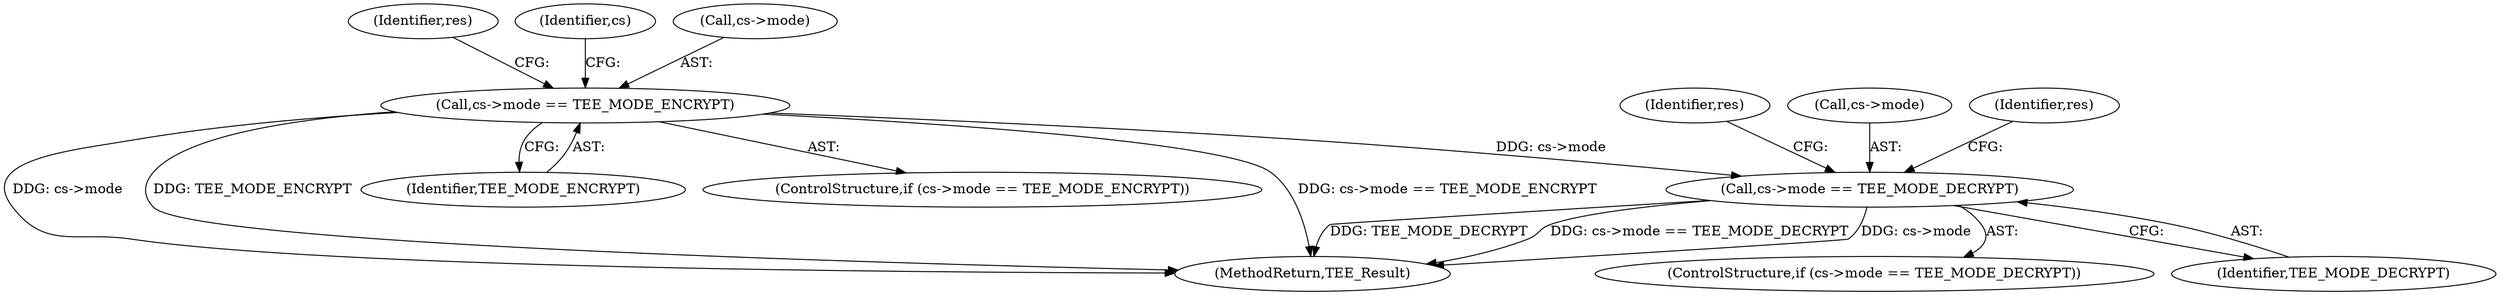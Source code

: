 digraph "0_optee_os_70697bf3c5dc3d201341b01a1a8e5bc6d2fb48f8@pointer" {
"1000294" [label="(Call,cs->mode == TEE_MODE_DECRYPT)"];
"1000275" [label="(Call,cs->mode == TEE_MODE_ENCRYPT)"];
"1000294" [label="(Call,cs->mode == TEE_MODE_DECRYPT)"];
"1000293" [label="(ControlStructure,if (cs->mode == TEE_MODE_DECRYPT))"];
"1000301" [label="(Identifier,res)"];
"1000274" [label="(ControlStructure,if (cs->mode == TEE_MODE_ENCRYPT))"];
"1000298" [label="(Identifier,TEE_MODE_DECRYPT)"];
"1000282" [label="(Identifier,res)"];
"1000539" [label="(MethodReturn,TEE_Result)"];
"1000296" [label="(Identifier,cs)"];
"1000295" [label="(Call,cs->mode)"];
"1000314" [label="(Identifier,res)"];
"1000279" [label="(Identifier,TEE_MODE_ENCRYPT)"];
"1000276" [label="(Call,cs->mode)"];
"1000275" [label="(Call,cs->mode == TEE_MODE_ENCRYPT)"];
"1000294" -> "1000293"  [label="AST: "];
"1000294" -> "1000298"  [label="CFG: "];
"1000295" -> "1000294"  [label="AST: "];
"1000298" -> "1000294"  [label="AST: "];
"1000301" -> "1000294"  [label="CFG: "];
"1000314" -> "1000294"  [label="CFG: "];
"1000294" -> "1000539"  [label="DDG: TEE_MODE_DECRYPT"];
"1000294" -> "1000539"  [label="DDG: cs->mode == TEE_MODE_DECRYPT"];
"1000294" -> "1000539"  [label="DDG: cs->mode"];
"1000275" -> "1000294"  [label="DDG: cs->mode"];
"1000275" -> "1000274"  [label="AST: "];
"1000275" -> "1000279"  [label="CFG: "];
"1000276" -> "1000275"  [label="AST: "];
"1000279" -> "1000275"  [label="AST: "];
"1000282" -> "1000275"  [label="CFG: "];
"1000296" -> "1000275"  [label="CFG: "];
"1000275" -> "1000539"  [label="DDG: cs->mode == TEE_MODE_ENCRYPT"];
"1000275" -> "1000539"  [label="DDG: cs->mode"];
"1000275" -> "1000539"  [label="DDG: TEE_MODE_ENCRYPT"];
}
